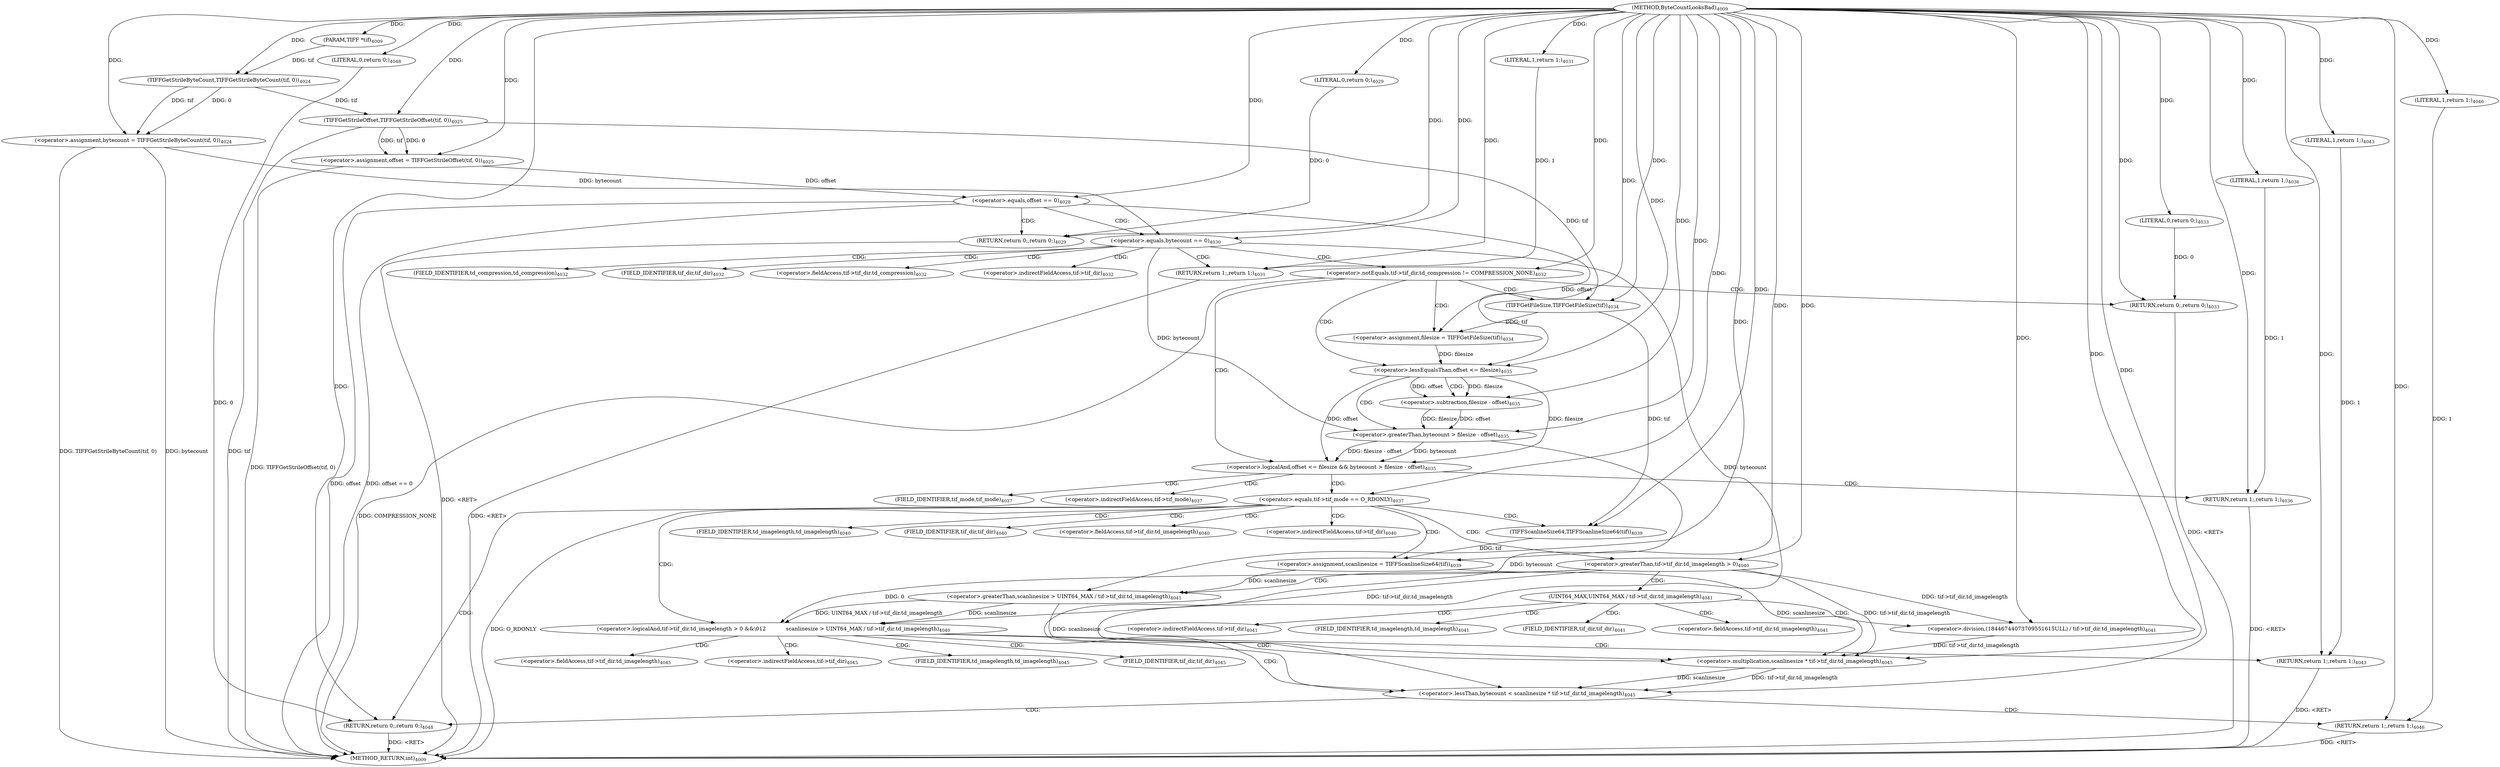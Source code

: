 digraph "ByteCountLooksBad" {  
"88270" [label = <(METHOD,ByteCountLooksBad)<SUB>4009</SUB>> ]
"88378" [label = <(METHOD_RETURN,int)<SUB>4009</SUB>> ]
"88271" [label = <(PARAM,TIFF *tif)<SUB>4009</SUB>> ]
"88274" [label = <(&lt;operator&gt;.assignment,bytecount = TIFFGetStrileByteCount(tif, 0))<SUB>4024</SUB>> ]
"88280" [label = <(&lt;operator&gt;.assignment,offset = TIFFGetStrileOffset(tif, 0))<SUB>4025</SUB>> ]
"88311" [label = <(&lt;operator&gt;.assignment,filesize = TIFFGetFileSize(tif))<SUB>4034</SUB>> ]
"88376" [label = <(RETURN,return 0;,return 0;)<SUB>4048</SUB>> ]
"88287" [label = <(&lt;operator&gt;.equals,offset == 0)<SUB>4028</SUB>> ]
"88294" [label = <(&lt;operator&gt;.equals,bytecount == 0)<SUB>4030</SUB>> ]
"88301" [label = <(&lt;operator&gt;.notEquals,tif-&gt;tif_dir.td_compression != COMPRESSION_NONE)<SUB>4032</SUB>> ]
"88316" [label = <(&lt;operator&gt;.logicalAnd,offset &lt;= filesize &amp;&amp; bytecount &gt; filesize - offset)<SUB>4035</SUB>> ]
"88329" [label = <(&lt;operator&gt;.equals,tif-&gt;tif_mode == O_RDONLY)<SUB>4037</SUB>> ]
"88377" [label = <(LITERAL,0,return 0;)<SUB>4048</SUB>> ]
"88276" [label = <(TIFFGetStrileByteCount,TIFFGetStrileByteCount(tif, 0))<SUB>4024</SUB>> ]
"88282" [label = <(TIFFGetStrileOffset,TIFFGetStrileOffset(tif, 0))<SUB>4025</SUB>> ]
"88291" [label = <(RETURN,return 0;,return 0;)<SUB>4029</SUB>> ]
"88298" [label = <(RETURN,return 1;,return 1;)<SUB>4031</SUB>> ]
"88309" [label = <(RETURN,return 0;,return 0;)<SUB>4033</SUB>> ]
"88313" [label = <(TIFFGetFileSize,TIFFGetFileSize(tif))<SUB>4034</SUB>> ]
"88326" [label = <(RETURN,return 1;,return 1;)<SUB>4036</SUB>> ]
"88336" [label = <(&lt;operator&gt;.assignment,scanlinesize = TIFFScanlineSize64(tif))<SUB>4039</SUB>> ]
"88292" [label = <(LITERAL,0,return 0;)<SUB>4029</SUB>> ]
"88299" [label = <(LITERAL,1,return 1;)<SUB>4031</SUB>> ]
"88310" [label = <(LITERAL,0,return 0;)<SUB>4033</SUB>> ]
"88317" [label = <(&lt;operator&gt;.lessEqualsThan,offset &lt;= filesize)<SUB>4035</SUB>> ]
"88320" [label = <(&lt;operator&gt;.greaterThan,bytecount &gt; filesize - offset)<SUB>4035</SUB>> ]
"88327" [label = <(LITERAL,1,return 1;)<SUB>4036</SUB>> ]
"88341" [label = <(&lt;operator&gt;.logicalAnd,tif-&gt;tif_dir.td_imagelength &gt; 0 &amp;&amp;\012            scanlinesize &gt; UINT64_MAX / tif-&gt;tif_dir.td_imagelength)<SUB>4040</SUB>> ]
"88364" [label = <(&lt;operator&gt;.lessThan,bytecount &lt; scanlinesize * tif-&gt;tif_dir.td_imagelength)<SUB>4045</SUB>> ]
"88322" [label = <(&lt;operator&gt;.subtraction,filesize - offset)<SUB>4035</SUB>> ]
"88338" [label = <(TIFFScanlineSize64,TIFFScanlineSize64(tif))<SUB>4039</SUB>> ]
"88361" [label = <(RETURN,return 1;,return 1;)<SUB>4043</SUB>> ]
"88374" [label = <(RETURN,return 1;,return 1;)<SUB>4046</SUB>> ]
"88342" [label = <(&lt;operator&gt;.greaterThan,tif-&gt;tif_dir.td_imagelength &gt; 0)<SUB>4040</SUB>> ]
"88349" [label = <(&lt;operator&gt;.greaterThan,scanlinesize &gt; UINT64_MAX / tif-&gt;tif_dir.td_imagelength)<SUB>4041</SUB>> ]
"88362" [label = <(LITERAL,1,return 1;)<SUB>4043</SUB>> ]
"88366" [label = <(&lt;operator&gt;.multiplication,scanlinesize * tif-&gt;tif_dir.td_imagelength)<SUB>4045</SUB>> ]
"88375" [label = <(LITERAL,1,return 1;)<SUB>4046</SUB>> ]
"88353" [label = <(&lt;operator&gt;.division,(18446744073709551615ULL) / tif-&gt;tif_dir.td_imagelength)<SUB>4041</SUB>> ]
"88302" [label = <(&lt;operator&gt;.fieldAccess,tif-&gt;tif_dir.td_compression)<SUB>4032</SUB>> ]
"88330" [label = <(&lt;operator&gt;.indirectFieldAccess,tif-&gt;tif_mode)<SUB>4037</SUB>> ]
"88303" [label = <(&lt;operator&gt;.indirectFieldAccess,tif-&gt;tif_dir)<SUB>4032</SUB>> ]
"88306" [label = <(FIELD_IDENTIFIER,td_compression,td_compression)<SUB>4032</SUB>> ]
"88332" [label = <(FIELD_IDENTIFIER,tif_mode,tif_mode)<SUB>4037</SUB>> ]
"88305" [label = <(FIELD_IDENTIFIER,tif_dir,tif_dir)<SUB>4032</SUB>> ]
"88343" [label = <(&lt;operator&gt;.fieldAccess,tif-&gt;tif_dir.td_imagelength)<SUB>4040</SUB>> ]
"88351" [label = <(UINT64_MAX,UINT64_MAX / tif-&gt;tif_dir.td_imagelength)<SUB>4041</SUB>> ]
"88368" [label = <(&lt;operator&gt;.fieldAccess,tif-&gt;tif_dir.td_imagelength)<SUB>4045</SUB>> ]
"88344" [label = <(&lt;operator&gt;.indirectFieldAccess,tif-&gt;tif_dir)<SUB>4040</SUB>> ]
"88347" [label = <(FIELD_IDENTIFIER,td_imagelength,td_imagelength)<SUB>4040</SUB>> ]
"88369" [label = <(&lt;operator&gt;.indirectFieldAccess,tif-&gt;tif_dir)<SUB>4045</SUB>> ]
"88372" [label = <(FIELD_IDENTIFIER,td_imagelength,td_imagelength)<SUB>4045</SUB>> ]
"88346" [label = <(FIELD_IDENTIFIER,tif_dir,tif_dir)<SUB>4040</SUB>> ]
"88371" [label = <(FIELD_IDENTIFIER,tif_dir,tif_dir)<SUB>4045</SUB>> ]
"88355" [label = <(&lt;operator&gt;.fieldAccess,tif-&gt;tif_dir.td_imagelength)<SUB>4041</SUB>> ]
"88356" [label = <(&lt;operator&gt;.indirectFieldAccess,tif-&gt;tif_dir)<SUB>4041</SUB>> ]
"88359" [label = <(FIELD_IDENTIFIER,td_imagelength,td_imagelength)<SUB>4041</SUB>> ]
"88358" [label = <(FIELD_IDENTIFIER,tif_dir,tif_dir)<SUB>4041</SUB>> ]
  "88376" -> "88378"  [ label = "DDG: &lt;RET&gt;"] 
  "88326" -> "88378"  [ label = "DDG: &lt;RET&gt;"] 
  "88361" -> "88378"  [ label = "DDG: &lt;RET&gt;"] 
  "88309" -> "88378"  [ label = "DDG: &lt;RET&gt;"] 
  "88374" -> "88378"  [ label = "DDG: &lt;RET&gt;"] 
  "88298" -> "88378"  [ label = "DDG: &lt;RET&gt;"] 
  "88291" -> "88378"  [ label = "DDG: &lt;RET&gt;"] 
  "88274" -> "88378"  [ label = "DDG: bytecount"] 
  "88274" -> "88378"  [ label = "DDG: TIFFGetStrileByteCount(tif, 0)"] 
  "88282" -> "88378"  [ label = "DDG: tif"] 
  "88280" -> "88378"  [ label = "DDG: TIFFGetStrileOffset(tif, 0)"] 
  "88287" -> "88378"  [ label = "DDG: offset"] 
  "88287" -> "88378"  [ label = "DDG: offset == 0"] 
  "88329" -> "88378"  [ label = "DDG: O_RDONLY"] 
  "88301" -> "88378"  [ label = "DDG: COMPRESSION_NONE"] 
  "88270" -> "88271"  [ label = "DDG: "] 
  "88276" -> "88274"  [ label = "DDG: tif"] 
  "88276" -> "88274"  [ label = "DDG: 0"] 
  "88282" -> "88280"  [ label = "DDG: tif"] 
  "88282" -> "88280"  [ label = "DDG: 0"] 
  "88313" -> "88311"  [ label = "DDG: tif"] 
  "88377" -> "88376"  [ label = "DDG: 0"] 
  "88270" -> "88376"  [ label = "DDG: "] 
  "88270" -> "88274"  [ label = "DDG: "] 
  "88270" -> "88280"  [ label = "DDG: "] 
  "88270" -> "88311"  [ label = "DDG: "] 
  "88270" -> "88377"  [ label = "DDG: "] 
  "88271" -> "88276"  [ label = "DDG: tif"] 
  "88270" -> "88276"  [ label = "DDG: "] 
  "88276" -> "88282"  [ label = "DDG: tif"] 
  "88270" -> "88282"  [ label = "DDG: "] 
  "88280" -> "88287"  [ label = "DDG: offset"] 
  "88270" -> "88287"  [ label = "DDG: "] 
  "88292" -> "88291"  [ label = "DDG: 0"] 
  "88270" -> "88291"  [ label = "DDG: "] 
  "88274" -> "88294"  [ label = "DDG: bytecount"] 
  "88270" -> "88294"  [ label = "DDG: "] 
  "88299" -> "88298"  [ label = "DDG: 1"] 
  "88270" -> "88298"  [ label = "DDG: "] 
  "88270" -> "88301"  [ label = "DDG: "] 
  "88310" -> "88309"  [ label = "DDG: 0"] 
  "88270" -> "88309"  [ label = "DDG: "] 
  "88282" -> "88313"  [ label = "DDG: tif"] 
  "88270" -> "88313"  [ label = "DDG: "] 
  "88317" -> "88316"  [ label = "DDG: offset"] 
  "88317" -> "88316"  [ label = "DDG: filesize"] 
  "88320" -> "88316"  [ label = "DDG: bytecount"] 
  "88320" -> "88316"  [ label = "DDG: filesize - offset"] 
  "88327" -> "88326"  [ label = "DDG: 1"] 
  "88270" -> "88326"  [ label = "DDG: "] 
  "88270" -> "88329"  [ label = "DDG: "] 
  "88338" -> "88336"  [ label = "DDG: tif"] 
  "88270" -> "88292"  [ label = "DDG: "] 
  "88270" -> "88299"  [ label = "DDG: "] 
  "88270" -> "88310"  [ label = "DDG: "] 
  "88287" -> "88317"  [ label = "DDG: offset"] 
  "88270" -> "88317"  [ label = "DDG: "] 
  "88311" -> "88317"  [ label = "DDG: filesize"] 
  "88294" -> "88320"  [ label = "DDG: bytecount"] 
  "88270" -> "88320"  [ label = "DDG: "] 
  "88322" -> "88320"  [ label = "DDG: filesize"] 
  "88322" -> "88320"  [ label = "DDG: offset"] 
  "88270" -> "88327"  [ label = "DDG: "] 
  "88270" -> "88336"  [ label = "DDG: "] 
  "88317" -> "88322"  [ label = "DDG: filesize"] 
  "88270" -> "88322"  [ label = "DDG: "] 
  "88317" -> "88322"  [ label = "DDG: offset"] 
  "88313" -> "88338"  [ label = "DDG: tif"] 
  "88270" -> "88338"  [ label = "DDG: "] 
  "88342" -> "88341"  [ label = "DDG: tif-&gt;tif_dir.td_imagelength"] 
  "88342" -> "88341"  [ label = "DDG: 0"] 
  "88349" -> "88341"  [ label = "DDG: scanlinesize"] 
  "88349" -> "88341"  [ label = "DDG: UINT64_MAX / tif-&gt;tif_dir.td_imagelength"] 
  "88362" -> "88361"  [ label = "DDG: 1"] 
  "88270" -> "88361"  [ label = "DDG: "] 
  "88294" -> "88364"  [ label = "DDG: bytecount"] 
  "88320" -> "88364"  [ label = "DDG: bytecount"] 
  "88270" -> "88364"  [ label = "DDG: "] 
  "88366" -> "88364"  [ label = "DDG: scanlinesize"] 
  "88366" -> "88364"  [ label = "DDG: tif-&gt;tif_dir.td_imagelength"] 
  "88375" -> "88374"  [ label = "DDG: 1"] 
  "88270" -> "88374"  [ label = "DDG: "] 
  "88270" -> "88342"  [ label = "DDG: "] 
  "88336" -> "88349"  [ label = "DDG: scanlinesize"] 
  "88270" -> "88349"  [ label = "DDG: "] 
  "88270" -> "88362"  [ label = "DDG: "] 
  "88336" -> "88366"  [ label = "DDG: scanlinesize"] 
  "88349" -> "88366"  [ label = "DDG: scanlinesize"] 
  "88270" -> "88366"  [ label = "DDG: "] 
  "88342" -> "88366"  [ label = "DDG: tif-&gt;tif_dir.td_imagelength"] 
  "88353" -> "88366"  [ label = "DDG: tif-&gt;tif_dir.td_imagelength"] 
  "88270" -> "88375"  [ label = "DDG: "] 
  "88270" -> "88353"  [ label = "DDG: "] 
  "88342" -> "88353"  [ label = "DDG: tif-&gt;tif_dir.td_imagelength"] 
  "88287" -> "88294"  [ label = "CDG: "] 
  "88287" -> "88291"  [ label = "CDG: "] 
  "88294" -> "88305"  [ label = "CDG: "] 
  "88294" -> "88303"  [ label = "CDG: "] 
  "88294" -> "88302"  [ label = "CDG: "] 
  "88294" -> "88301"  [ label = "CDG: "] 
  "88294" -> "88306"  [ label = "CDG: "] 
  "88294" -> "88298"  [ label = "CDG: "] 
  "88301" -> "88311"  [ label = "CDG: "] 
  "88301" -> "88316"  [ label = "CDG: "] 
  "88301" -> "88309"  [ label = "CDG: "] 
  "88301" -> "88313"  [ label = "CDG: "] 
  "88301" -> "88317"  [ label = "CDG: "] 
  "88316" -> "88332"  [ label = "CDG: "] 
  "88316" -> "88326"  [ label = "CDG: "] 
  "88316" -> "88330"  [ label = "CDG: "] 
  "88316" -> "88329"  [ label = "CDG: "] 
  "88329" -> "88336"  [ label = "CDG: "] 
  "88329" -> "88341"  [ label = "CDG: "] 
  "88329" -> "88344"  [ label = "CDG: "] 
  "88329" -> "88338"  [ label = "CDG: "] 
  "88329" -> "88342"  [ label = "CDG: "] 
  "88329" -> "88346"  [ label = "CDG: "] 
  "88329" -> "88343"  [ label = "CDG: "] 
  "88329" -> "88376"  [ label = "CDG: "] 
  "88329" -> "88347"  [ label = "CDG: "] 
  "88317" -> "88320"  [ label = "CDG: "] 
  "88317" -> "88322"  [ label = "CDG: "] 
  "88341" -> "88372"  [ label = "CDG: "] 
  "88341" -> "88371"  [ label = "CDG: "] 
  "88341" -> "88366"  [ label = "CDG: "] 
  "88341" -> "88361"  [ label = "CDG: "] 
  "88341" -> "88368"  [ label = "CDG: "] 
  "88341" -> "88364"  [ label = "CDG: "] 
  "88341" -> "88369"  [ label = "CDG: "] 
  "88364" -> "88374"  [ label = "CDG: "] 
  "88364" -> "88376"  [ label = "CDG: "] 
  "88342" -> "88349"  [ label = "CDG: "] 
  "88342" -> "88351"  [ label = "CDG: "] 
  "88351" -> "88358"  [ label = "CDG: "] 
  "88351" -> "88359"  [ label = "CDG: "] 
  "88351" -> "88353"  [ label = "CDG: "] 
  "88351" -> "88355"  [ label = "CDG: "] 
  "88351" -> "88356"  [ label = "CDG: "] 
}
